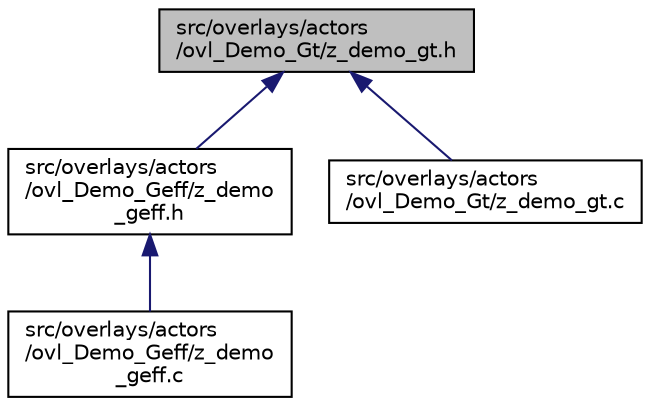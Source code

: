 digraph "src/overlays/actors/ovl_Demo_Gt/z_demo_gt.h"
{
 // LATEX_PDF_SIZE
  edge [fontname="Helvetica",fontsize="10",labelfontname="Helvetica",labelfontsize="10"];
  node [fontname="Helvetica",fontsize="10",shape=record];
  Node1 [label="src/overlays/actors\l/ovl_Demo_Gt/z_demo_gt.h",height=0.2,width=0.4,color="black", fillcolor="grey75", style="filled", fontcolor="black",tooltip=" "];
  Node1 -> Node2 [dir="back",color="midnightblue",fontsize="10",style="solid",fontname="Helvetica"];
  Node2 [label="src/overlays/actors\l/ovl_Demo_Geff/z_demo\l_geff.h",height=0.2,width=0.4,color="black", fillcolor="white", style="filled",URL="$da/d59/z__demo__geff_8h.html",tooltip=" "];
  Node2 -> Node3 [dir="back",color="midnightblue",fontsize="10",style="solid",fontname="Helvetica"];
  Node3 [label="src/overlays/actors\l/ovl_Demo_Geff/z_demo\l_geff.c",height=0.2,width=0.4,color="black", fillcolor="white", style="filled",URL="$d5/d38/z__demo__geff_8c.html",tooltip=" "];
  Node1 -> Node4 [dir="back",color="midnightblue",fontsize="10",style="solid",fontname="Helvetica"];
  Node4 [label="src/overlays/actors\l/ovl_Demo_Gt/z_demo_gt.c",height=0.2,width=0.4,color="black", fillcolor="white", style="filled",URL="$dd/dfa/z__demo__gt_8c.html",tooltip=" "];
}
